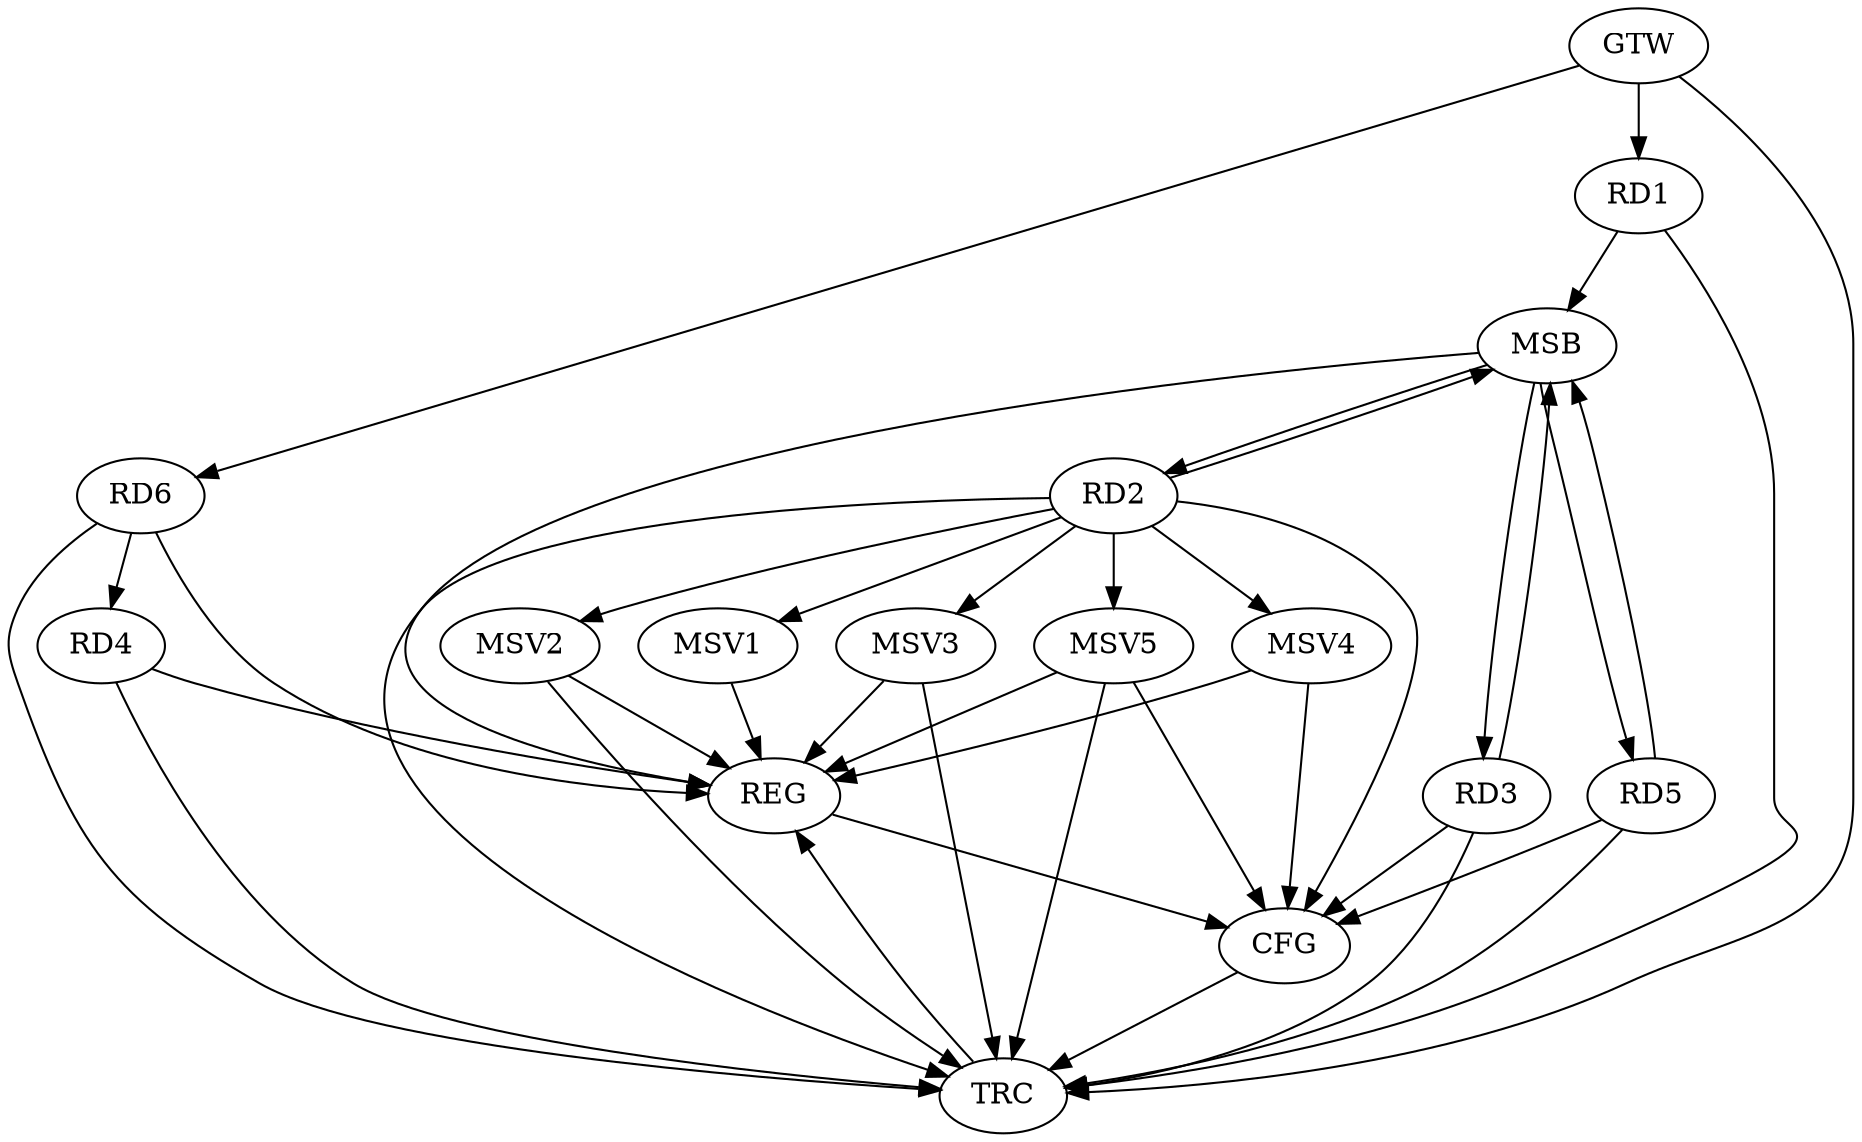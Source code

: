 strict digraph G {
  RD1 [ label="RD1" ];
  RD2 [ label="RD2" ];
  RD3 [ label="RD3" ];
  RD4 [ label="RD4" ];
  RD5 [ label="RD5" ];
  RD6 [ label="RD6" ];
  GTW [ label="GTW" ];
  REG [ label="REG" ];
  MSB [ label="MSB" ];
  CFG [ label="CFG" ];
  TRC [ label="TRC" ];
  MSV1 [ label="MSV1" ];
  MSV2 [ label="MSV2" ];
  MSV3 [ label="MSV3" ];
  MSV4 [ label="MSV4" ];
  MSV5 [ label="MSV5" ];
  RD6 -> RD4;
  GTW -> RD1;
  GTW -> RD6;
  RD4 -> REG;
  RD6 -> REG;
  RD1 -> MSB;
  MSB -> RD3;
  MSB -> REG;
  RD2 -> MSB;
  RD3 -> MSB;
  MSB -> RD2;
  MSB -> RD5;
  RD5 -> MSB;
  RD5 -> CFG;
  RD2 -> CFG;
  RD3 -> CFG;
  REG -> CFG;
  RD1 -> TRC;
  RD2 -> TRC;
  RD3 -> TRC;
  RD4 -> TRC;
  RD5 -> TRC;
  RD6 -> TRC;
  GTW -> TRC;
  CFG -> TRC;
  TRC -> REG;
  RD2 -> MSV1;
  MSV1 -> REG;
  RD2 -> MSV2;
  MSV2 -> REG;
  MSV2 -> TRC;
  RD2 -> MSV3;
  MSV3 -> REG;
  MSV3 -> TRC;
  RD2 -> MSV4;
  MSV4 -> REG;
  MSV4 -> CFG;
  RD2 -> MSV5;
  MSV5 -> REG;
  MSV5 -> TRC;
  MSV5 -> CFG;
}
